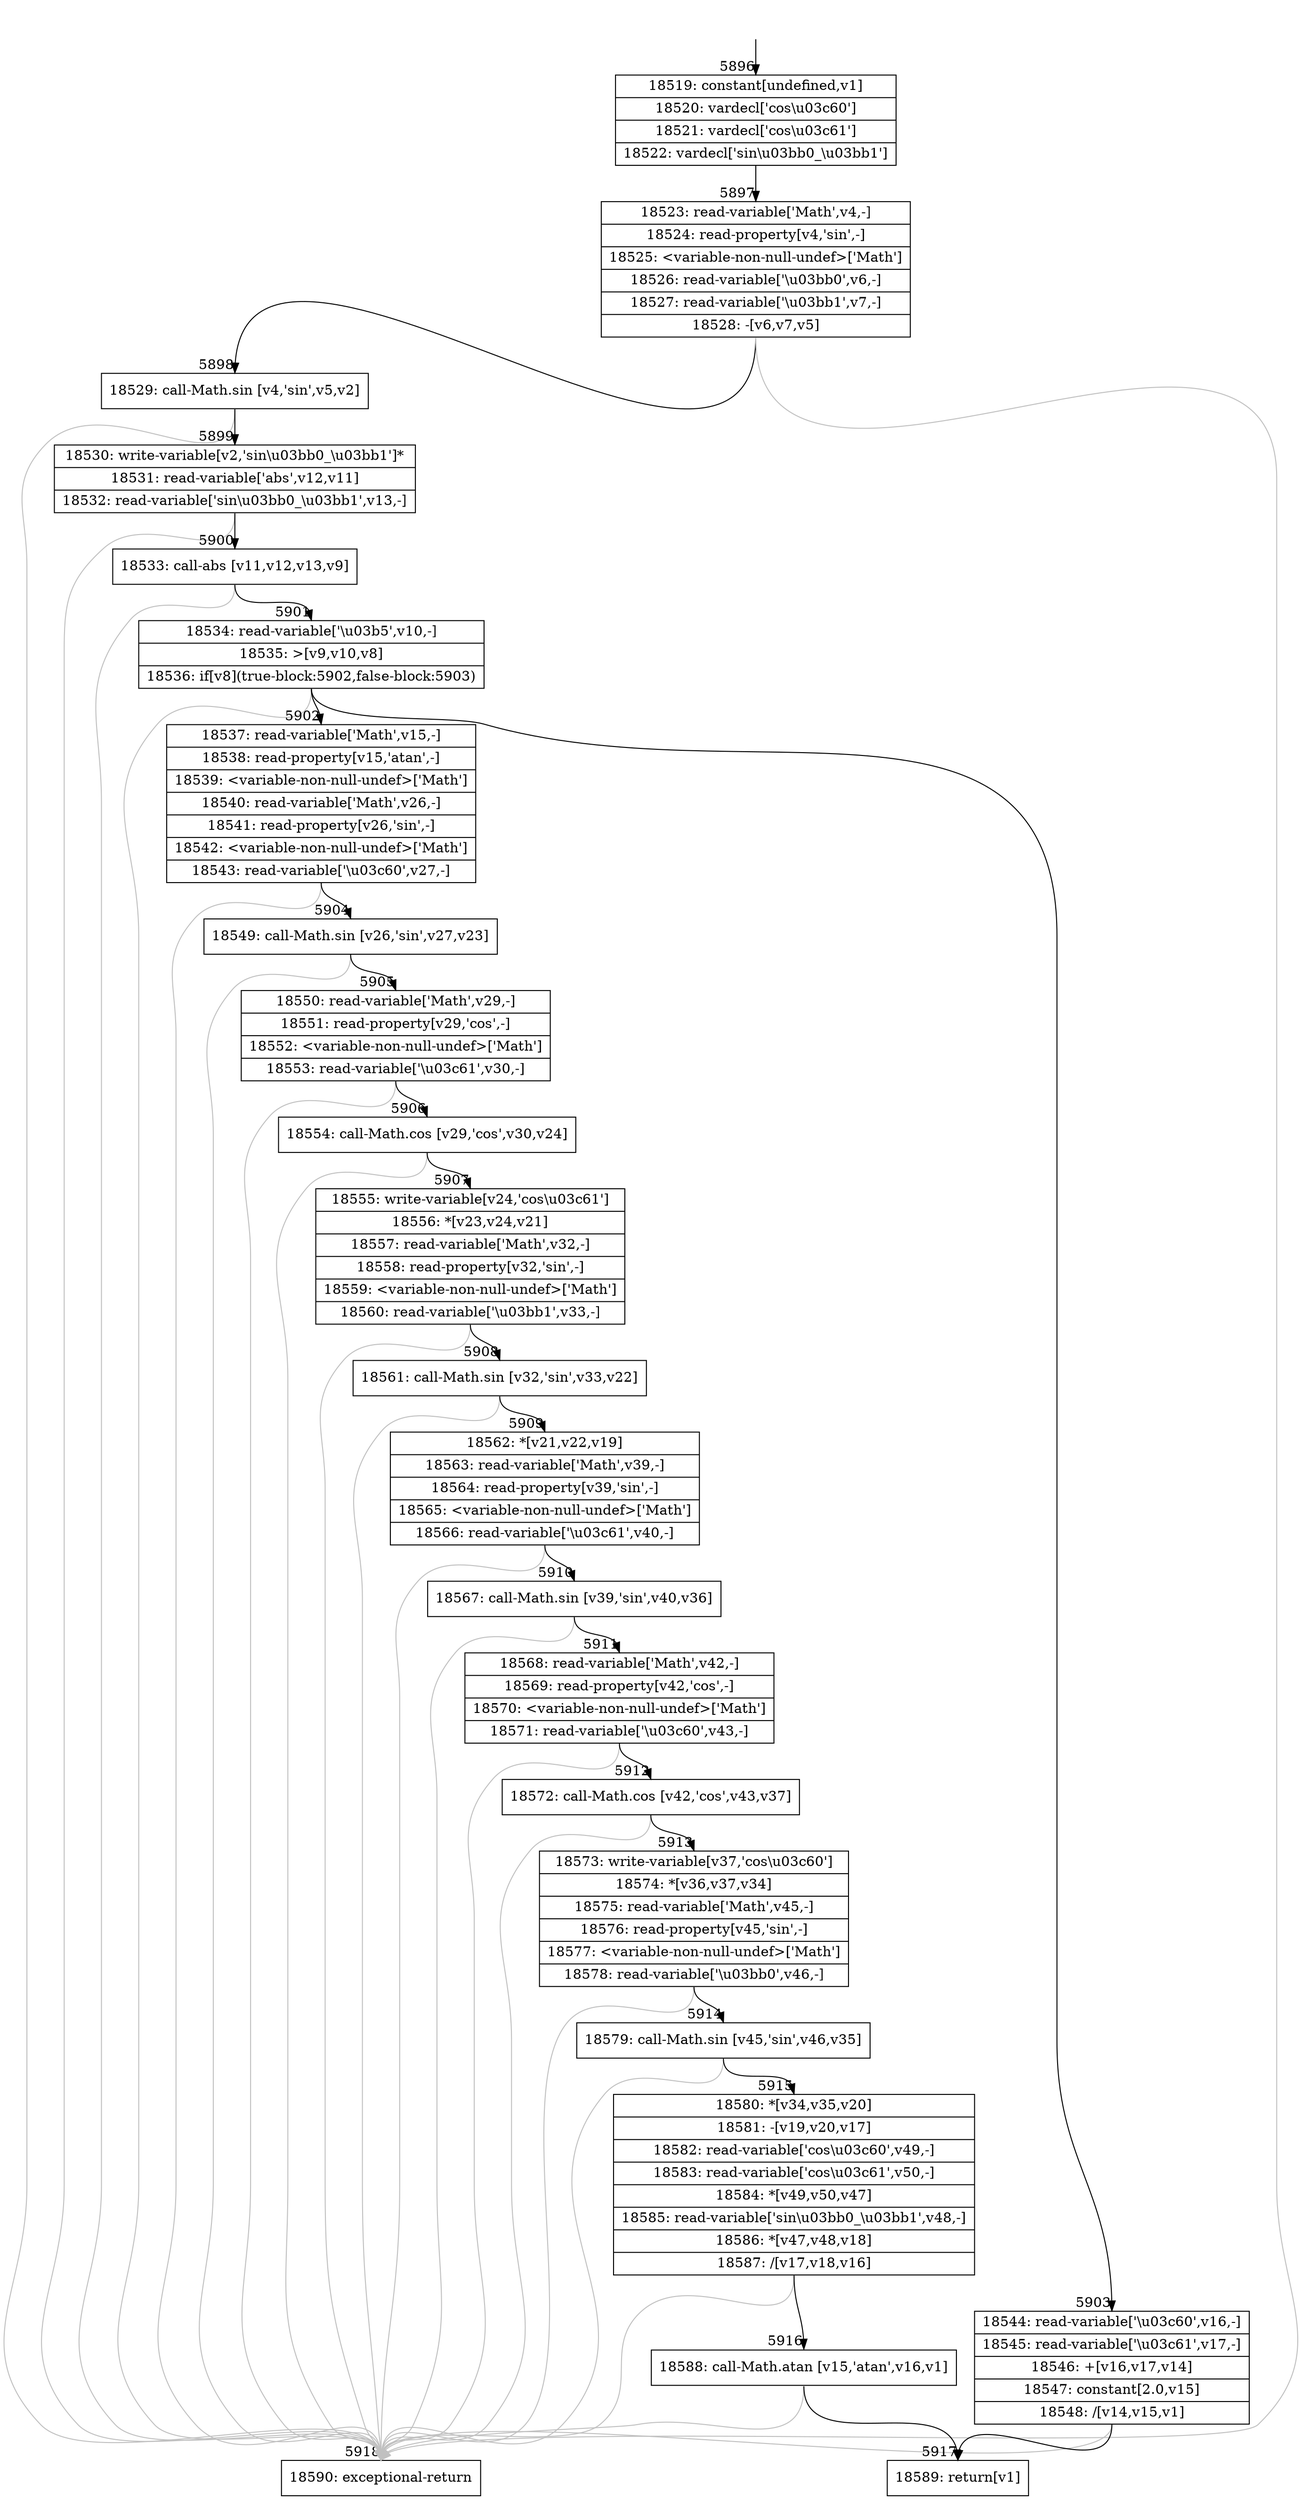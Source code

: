 digraph {
rankdir="TD"
BB_entry556[shape=none,label=""];
BB_entry556 -> BB5896 [tailport=s, headport=n, headlabel="    5896"]
BB5896 [shape=record label="{18519: constant[undefined,v1]|18520: vardecl['cos\\u03c60']|18521: vardecl['cos\\u03c61']|18522: vardecl['sin\\u03bb0_\\u03bb1']}" ] 
BB5896 -> BB5897 [tailport=s, headport=n, headlabel="      5897"]
BB5897 [shape=record label="{18523: read-variable['Math',v4,-]|18524: read-property[v4,'sin',-]|18525: \<variable-non-null-undef\>['Math']|18526: read-variable['\\u03bb0',v6,-]|18527: read-variable['\\u03bb1',v7,-]|18528: -[v6,v7,v5]}" ] 
BB5897 -> BB5898 [tailport=s, headport=n, headlabel="      5898"]
BB5897 -> BB5918 [tailport=s, headport=n, color=gray, headlabel="      5918"]
BB5898 [shape=record label="{18529: call-Math.sin [v4,'sin',v5,v2]}" ] 
BB5898 -> BB5899 [tailport=s, headport=n, headlabel="      5899"]
BB5898 -> BB5918 [tailport=s, headport=n, color=gray]
BB5899 [shape=record label="{18530: write-variable[v2,'sin\\u03bb0_\\u03bb1']*|18531: read-variable['abs',v12,v11]|18532: read-variable['sin\\u03bb0_\\u03bb1',v13,-]}" ] 
BB5899 -> BB5900 [tailport=s, headport=n, headlabel="      5900"]
BB5899 -> BB5918 [tailport=s, headport=n, color=gray]
BB5900 [shape=record label="{18533: call-abs [v11,v12,v13,v9]}" ] 
BB5900 -> BB5901 [tailport=s, headport=n, headlabel="      5901"]
BB5900 -> BB5918 [tailport=s, headport=n, color=gray]
BB5901 [shape=record label="{18534: read-variable['\\u03b5',v10,-]|18535: \>[v9,v10,v8]|18536: if[v8](true-block:5902,false-block:5903)}" ] 
BB5901 -> BB5902 [tailport=s, headport=n, headlabel="      5902"]
BB5901 -> BB5903 [tailport=s, headport=n, headlabel="      5903"]
BB5901 -> BB5918 [tailport=s, headport=n, color=gray]
BB5902 [shape=record label="{18537: read-variable['Math',v15,-]|18538: read-property[v15,'atan',-]|18539: \<variable-non-null-undef\>['Math']|18540: read-variable['Math',v26,-]|18541: read-property[v26,'sin',-]|18542: \<variable-non-null-undef\>['Math']|18543: read-variable['\\u03c60',v27,-]}" ] 
BB5902 -> BB5904 [tailport=s, headport=n, headlabel="      5904"]
BB5902 -> BB5918 [tailport=s, headport=n, color=gray]
BB5903 [shape=record label="{18544: read-variable['\\u03c60',v16,-]|18545: read-variable['\\u03c61',v17,-]|18546: +[v16,v17,v14]|18547: constant[2.0,v15]|18548: /[v14,v15,v1]}" ] 
BB5903 -> BB5917 [tailport=s, headport=n, headlabel="      5917"]
BB5903 -> BB5918 [tailport=s, headport=n, color=gray]
BB5904 [shape=record label="{18549: call-Math.sin [v26,'sin',v27,v23]}" ] 
BB5904 -> BB5905 [tailport=s, headport=n, headlabel="      5905"]
BB5904 -> BB5918 [tailport=s, headport=n, color=gray]
BB5905 [shape=record label="{18550: read-variable['Math',v29,-]|18551: read-property[v29,'cos',-]|18552: \<variable-non-null-undef\>['Math']|18553: read-variable['\\u03c61',v30,-]}" ] 
BB5905 -> BB5906 [tailport=s, headport=n, headlabel="      5906"]
BB5905 -> BB5918 [tailport=s, headport=n, color=gray]
BB5906 [shape=record label="{18554: call-Math.cos [v29,'cos',v30,v24]}" ] 
BB5906 -> BB5907 [tailport=s, headport=n, headlabel="      5907"]
BB5906 -> BB5918 [tailport=s, headport=n, color=gray]
BB5907 [shape=record label="{18555: write-variable[v24,'cos\\u03c61']|18556: *[v23,v24,v21]|18557: read-variable['Math',v32,-]|18558: read-property[v32,'sin',-]|18559: \<variable-non-null-undef\>['Math']|18560: read-variable['\\u03bb1',v33,-]}" ] 
BB5907 -> BB5908 [tailport=s, headport=n, headlabel="      5908"]
BB5907 -> BB5918 [tailport=s, headport=n, color=gray]
BB5908 [shape=record label="{18561: call-Math.sin [v32,'sin',v33,v22]}" ] 
BB5908 -> BB5909 [tailport=s, headport=n, headlabel="      5909"]
BB5908 -> BB5918 [tailport=s, headport=n, color=gray]
BB5909 [shape=record label="{18562: *[v21,v22,v19]|18563: read-variable['Math',v39,-]|18564: read-property[v39,'sin',-]|18565: \<variable-non-null-undef\>['Math']|18566: read-variable['\\u03c61',v40,-]}" ] 
BB5909 -> BB5910 [tailport=s, headport=n, headlabel="      5910"]
BB5909 -> BB5918 [tailport=s, headport=n, color=gray]
BB5910 [shape=record label="{18567: call-Math.sin [v39,'sin',v40,v36]}" ] 
BB5910 -> BB5911 [tailport=s, headport=n, headlabel="      5911"]
BB5910 -> BB5918 [tailport=s, headport=n, color=gray]
BB5911 [shape=record label="{18568: read-variable['Math',v42,-]|18569: read-property[v42,'cos',-]|18570: \<variable-non-null-undef\>['Math']|18571: read-variable['\\u03c60',v43,-]}" ] 
BB5911 -> BB5912 [tailport=s, headport=n, headlabel="      5912"]
BB5911 -> BB5918 [tailport=s, headport=n, color=gray]
BB5912 [shape=record label="{18572: call-Math.cos [v42,'cos',v43,v37]}" ] 
BB5912 -> BB5913 [tailport=s, headport=n, headlabel="      5913"]
BB5912 -> BB5918 [tailport=s, headport=n, color=gray]
BB5913 [shape=record label="{18573: write-variable[v37,'cos\\u03c60']|18574: *[v36,v37,v34]|18575: read-variable['Math',v45,-]|18576: read-property[v45,'sin',-]|18577: \<variable-non-null-undef\>['Math']|18578: read-variable['\\u03bb0',v46,-]}" ] 
BB5913 -> BB5914 [tailport=s, headport=n, headlabel="      5914"]
BB5913 -> BB5918 [tailport=s, headport=n, color=gray]
BB5914 [shape=record label="{18579: call-Math.sin [v45,'sin',v46,v35]}" ] 
BB5914 -> BB5915 [tailport=s, headport=n, headlabel="      5915"]
BB5914 -> BB5918 [tailport=s, headport=n, color=gray]
BB5915 [shape=record label="{18580: *[v34,v35,v20]|18581: -[v19,v20,v17]|18582: read-variable['cos\\u03c60',v49,-]|18583: read-variable['cos\\u03c61',v50,-]|18584: *[v49,v50,v47]|18585: read-variable['sin\\u03bb0_\\u03bb1',v48,-]|18586: *[v47,v48,v18]|18587: /[v17,v18,v16]}" ] 
BB5915 -> BB5916 [tailport=s, headport=n, headlabel="      5916"]
BB5915 -> BB5918 [tailport=s, headport=n, color=gray]
BB5916 [shape=record label="{18588: call-Math.atan [v15,'atan',v16,v1]}" ] 
BB5916 -> BB5917 [tailport=s, headport=n]
BB5916 -> BB5918 [tailport=s, headport=n, color=gray]
BB5917 [shape=record label="{18589: return[v1]}" ] 
BB5918 [shape=record label="{18590: exceptional-return}" ] 
//#$~ 3469
}
